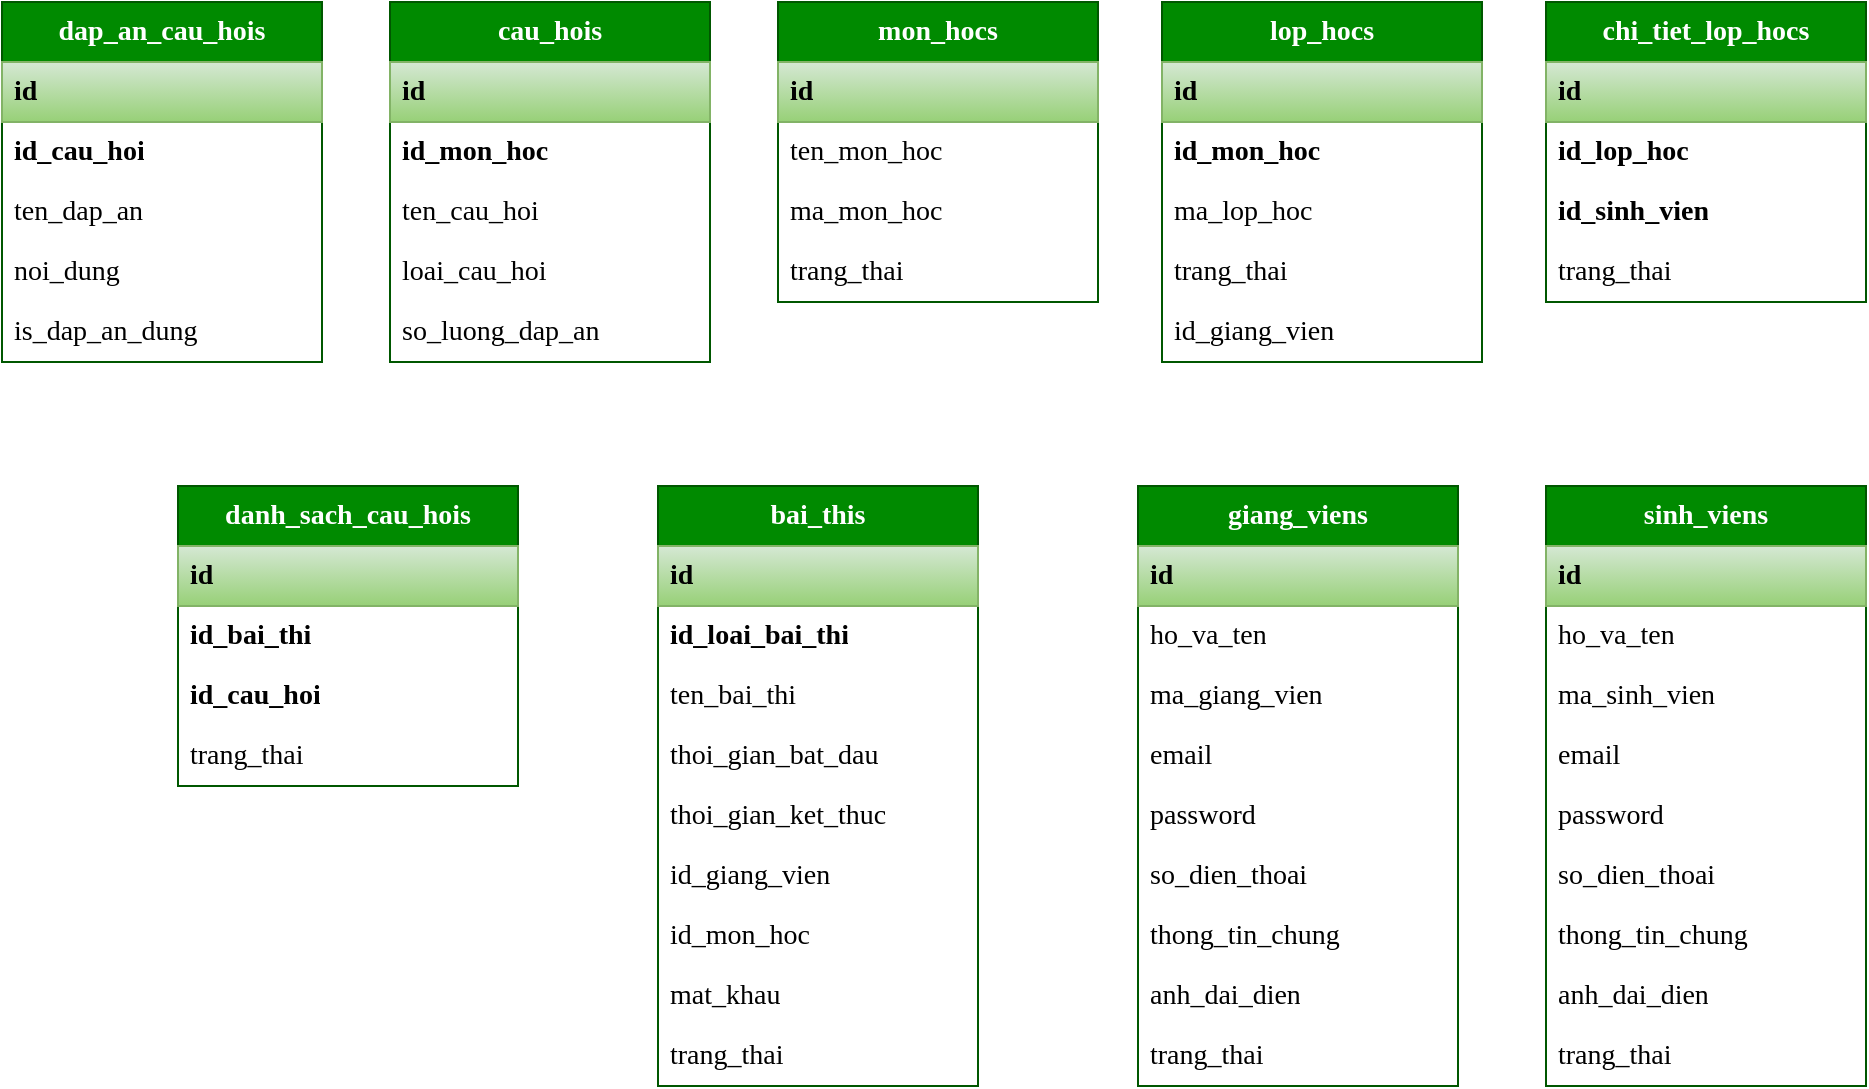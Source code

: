 <mxfile version="24.8.6">
  <diagram id="C5RBs43oDa-KdzZeNtuy" name="CSDL">
    <mxGraphModel dx="756" dy="1557" grid="1" gridSize="12" guides="1" tooltips="1" connect="1" arrows="1" fold="1" page="1" pageScale="1" pageWidth="827" pageHeight="1169" math="0" shadow="0">
      <root>
        <mxCell id="WIyWlLk6GJQsqaUBKTNV-0" />
        <mxCell id="WIyWlLk6GJQsqaUBKTNV-1" parent="WIyWlLk6GJQsqaUBKTNV-0" />
        <mxCell id="y4bgnVAZnaOwEdJMbW9W-0" value="dap_an_cau_hois" style="swimlane;fontStyle=1;childLayout=stackLayout;horizontal=1;startSize=30;horizontalStack=0;resizeParent=1;resizeParentMax=0;resizeLast=0;collapsible=1;marginBottom=0;whiteSpace=wrap;html=1;fillColor=#008a00;strokeColor=#005700;fontColor=#ffffff;fontFamily=Verdana;fontSize=14;" vertex="1" parent="WIyWlLk6GJQsqaUBKTNV-1">
          <mxGeometry x="140" y="-50" width="160" height="180" as="geometry" />
        </mxCell>
        <mxCell id="y4bgnVAZnaOwEdJMbW9W-1" value="id" style="text;strokeColor=#82b366;fillColor=#d5e8d4;align=left;verticalAlign=middle;spacingLeft=4;spacingRight=4;overflow=hidden;points=[[0,0.5],[1,0.5]];portConstraint=eastwest;rotatable=0;whiteSpace=wrap;html=1;fontSize=14;fontFamily=Verdana;gradientColor=#97d077;fontStyle=1" vertex="1" parent="y4bgnVAZnaOwEdJMbW9W-0">
          <mxGeometry y="30" width="160" height="30" as="geometry" />
        </mxCell>
        <mxCell id="y4bgnVAZnaOwEdJMbW9W-2" value="id_cau_hoi" style="text;strokeColor=none;fillColor=none;align=left;verticalAlign=middle;spacingLeft=4;spacingRight=4;overflow=hidden;points=[[0,0.5],[1,0.5]];portConstraint=eastwest;rotatable=0;whiteSpace=wrap;html=1;fontSize=14;fontFamily=Verdana;fontStyle=1" vertex="1" parent="y4bgnVAZnaOwEdJMbW9W-0">
          <mxGeometry y="60" width="160" height="30" as="geometry" />
        </mxCell>
        <mxCell id="y4bgnVAZnaOwEdJMbW9W-3" value="ten_dap_an" style="text;strokeColor=none;fillColor=none;align=left;verticalAlign=middle;spacingLeft=4;spacingRight=4;overflow=hidden;points=[[0,0.5],[1,0.5]];portConstraint=eastwest;rotatable=0;whiteSpace=wrap;html=1;fontSize=14;fontFamily=Verdana;" vertex="1" parent="y4bgnVAZnaOwEdJMbW9W-0">
          <mxGeometry y="90" width="160" height="30" as="geometry" />
        </mxCell>
        <mxCell id="y4bgnVAZnaOwEdJMbW9W-4" value="noi_dung&lt;span style=&quot;color: rgba(0, 0, 0, 0); font-family: monospace; font-size: 0px; text-wrap-mode: nowrap;&quot;&gt;%3CmxGraphModel%3E%3Croot%3E%3CmxCell%20id%3D%220%22%2F%3E%3CmxCell%20id%3D%221%22%20parent%3D%220%22%2F%3E%3CmxCell%20id%3D%222%22%20value%3D%22ten_dap_an%22%20style%3D%22text%3BstrokeColor%3Dnone%3BfillColor%3Dnone%3Balign%3Dleft%3BverticalAlign%3Dmiddle%3BspacingLeft%3D4%3BspacingRight%3D4%3Boverflow%3Dhidden%3Bpoints%3D%5B%5B0%2C0.5%5D%2C%5B1%2C0.5%5D%5D%3BportConstraint%3Deastwest%3Brotatable%3D0%3BwhiteSpace%3Dwrap%3Bhtml%3D1%3BfontSize%3D14%3BfontFamily%3DVerdana%3B%22%20vertex%3D%221%22%20parent%3D%221%22%3E%3CmxGeometry%20x%3D%22140%22%20y%3D%2240%22%20width%3D%22160%22%20height%3D%2230%22%20as%3D%22geometry%22%2F%3E%3C%2FmxCell%3E%3C%2Froot%3E%3C%2FmxGraphModel%3E&lt;/span&gt;" style="text;strokeColor=none;fillColor=none;align=left;verticalAlign=middle;spacingLeft=4;spacingRight=4;overflow=hidden;points=[[0,0.5],[1,0.5]];portConstraint=eastwest;rotatable=0;whiteSpace=wrap;html=1;fontSize=14;fontFamily=Verdana;" vertex="1" parent="y4bgnVAZnaOwEdJMbW9W-0">
          <mxGeometry y="120" width="160" height="30" as="geometry" />
        </mxCell>
        <mxCell id="y4bgnVAZnaOwEdJMbW9W-5" value="is_dap_an_dung" style="text;strokeColor=none;fillColor=none;align=left;verticalAlign=middle;spacingLeft=4;spacingRight=4;overflow=hidden;points=[[0,0.5],[1,0.5]];portConstraint=eastwest;rotatable=0;whiteSpace=wrap;html=1;fontSize=14;fontFamily=Verdana;" vertex="1" parent="y4bgnVAZnaOwEdJMbW9W-0">
          <mxGeometry y="150" width="160" height="30" as="geometry" />
        </mxCell>
        <mxCell id="y4bgnVAZnaOwEdJMbW9W-6" value="cau_hois" style="swimlane;fontStyle=1;childLayout=stackLayout;horizontal=1;startSize=30;horizontalStack=0;resizeParent=1;resizeParentMax=0;resizeLast=0;collapsible=1;marginBottom=0;whiteSpace=wrap;html=1;fillColor=#008a00;strokeColor=#005700;fontColor=#ffffff;fontFamily=Verdana;fontSize=14;" vertex="1" parent="WIyWlLk6GJQsqaUBKTNV-1">
          <mxGeometry x="334" y="-50" width="160" height="180" as="geometry" />
        </mxCell>
        <mxCell id="y4bgnVAZnaOwEdJMbW9W-7" value="id" style="text;strokeColor=#82b366;fillColor=#d5e8d4;align=left;verticalAlign=middle;spacingLeft=4;spacingRight=4;overflow=hidden;points=[[0,0.5],[1,0.5]];portConstraint=eastwest;rotatable=0;whiteSpace=wrap;html=1;fontSize=14;fontFamily=Verdana;gradientColor=#97d077;fontStyle=1" vertex="1" parent="y4bgnVAZnaOwEdJMbW9W-6">
          <mxGeometry y="30" width="160" height="30" as="geometry" />
        </mxCell>
        <mxCell id="y4bgnVAZnaOwEdJMbW9W-8" value="id_mon_hoc" style="text;strokeColor=none;fillColor=none;align=left;verticalAlign=middle;spacingLeft=4;spacingRight=4;overflow=hidden;points=[[0,0.5],[1,0.5]];portConstraint=eastwest;rotatable=0;whiteSpace=wrap;html=1;fontSize=14;fontFamily=Verdana;fontStyle=1" vertex="1" parent="y4bgnVAZnaOwEdJMbW9W-6">
          <mxGeometry y="60" width="160" height="30" as="geometry" />
        </mxCell>
        <mxCell id="y4bgnVAZnaOwEdJMbW9W-9" value="ten_cau_hoi" style="text;strokeColor=none;fillColor=none;align=left;verticalAlign=middle;spacingLeft=4;spacingRight=4;overflow=hidden;points=[[0,0.5],[1,0.5]];portConstraint=eastwest;rotatable=0;whiteSpace=wrap;html=1;fontSize=14;fontFamily=Verdana;" vertex="1" parent="y4bgnVAZnaOwEdJMbW9W-6">
          <mxGeometry y="90" width="160" height="30" as="geometry" />
        </mxCell>
        <mxCell id="y4bgnVAZnaOwEdJMbW9W-10" value="loai_cau_hoi" style="text;strokeColor=none;fillColor=none;align=left;verticalAlign=middle;spacingLeft=4;spacingRight=4;overflow=hidden;points=[[0,0.5],[1,0.5]];portConstraint=eastwest;rotatable=0;whiteSpace=wrap;html=1;fontSize=14;fontFamily=Verdana;" vertex="1" parent="y4bgnVAZnaOwEdJMbW9W-6">
          <mxGeometry y="120" width="160" height="30" as="geometry" />
        </mxCell>
        <mxCell id="y4bgnVAZnaOwEdJMbW9W-11" value="so_luong_dap_an" style="text;strokeColor=none;fillColor=none;align=left;verticalAlign=middle;spacingLeft=4;spacingRight=4;overflow=hidden;points=[[0,0.5],[1,0.5]];portConstraint=eastwest;rotatable=0;whiteSpace=wrap;html=1;fontSize=14;fontFamily=Verdana;" vertex="1" parent="y4bgnVAZnaOwEdJMbW9W-6">
          <mxGeometry y="150" width="160" height="30" as="geometry" />
        </mxCell>
        <mxCell id="y4bgnVAZnaOwEdJMbW9W-12" value="mon_hocs" style="swimlane;fontStyle=1;childLayout=stackLayout;horizontal=1;startSize=30;horizontalStack=0;resizeParent=1;resizeParentMax=0;resizeLast=0;collapsible=1;marginBottom=0;whiteSpace=wrap;html=1;fillColor=#008a00;strokeColor=#005700;fontColor=#ffffff;fontFamily=Verdana;fontSize=14;" vertex="1" parent="WIyWlLk6GJQsqaUBKTNV-1">
          <mxGeometry x="528" y="-50" width="160" height="150" as="geometry" />
        </mxCell>
        <mxCell id="y4bgnVAZnaOwEdJMbW9W-13" value="id" style="text;strokeColor=#82b366;fillColor=#d5e8d4;align=left;verticalAlign=middle;spacingLeft=4;spacingRight=4;overflow=hidden;points=[[0,0.5],[1,0.5]];portConstraint=eastwest;rotatable=0;whiteSpace=wrap;html=1;fontSize=14;fontFamily=Verdana;gradientColor=#97d077;fontStyle=1" vertex="1" parent="y4bgnVAZnaOwEdJMbW9W-12">
          <mxGeometry y="30" width="160" height="30" as="geometry" />
        </mxCell>
        <mxCell id="y4bgnVAZnaOwEdJMbW9W-14" value="ten_mon_hoc" style="text;strokeColor=none;fillColor=none;align=left;verticalAlign=middle;spacingLeft=4;spacingRight=4;overflow=hidden;points=[[0,0.5],[1,0.5]];portConstraint=eastwest;rotatable=0;whiteSpace=wrap;html=1;fontSize=14;fontFamily=Verdana;" vertex="1" parent="y4bgnVAZnaOwEdJMbW9W-12">
          <mxGeometry y="60" width="160" height="30" as="geometry" />
        </mxCell>
        <mxCell id="y4bgnVAZnaOwEdJMbW9W-15" value="ma_mon_hoc" style="text;strokeColor=none;fillColor=none;align=left;verticalAlign=middle;spacingLeft=4;spacingRight=4;overflow=hidden;points=[[0,0.5],[1,0.5]];portConstraint=eastwest;rotatable=0;whiteSpace=wrap;html=1;fontSize=14;fontFamily=Verdana;" vertex="1" parent="y4bgnVAZnaOwEdJMbW9W-12">
          <mxGeometry y="90" width="160" height="30" as="geometry" />
        </mxCell>
        <mxCell id="y4bgnVAZnaOwEdJMbW9W-16" value="trang_thai" style="text;strokeColor=none;fillColor=none;align=left;verticalAlign=middle;spacingLeft=4;spacingRight=4;overflow=hidden;points=[[0,0.5],[1,0.5]];portConstraint=eastwest;rotatable=0;whiteSpace=wrap;html=1;fontSize=14;fontFamily=Verdana;" vertex="1" parent="y4bgnVAZnaOwEdJMbW9W-12">
          <mxGeometry y="120" width="160" height="30" as="geometry" />
        </mxCell>
        <mxCell id="y4bgnVAZnaOwEdJMbW9W-18" value="lop_hocs" style="swimlane;fontStyle=1;childLayout=stackLayout;horizontal=1;startSize=30;horizontalStack=0;resizeParent=1;resizeParentMax=0;resizeLast=0;collapsible=1;marginBottom=0;whiteSpace=wrap;html=1;fillColor=#008a00;strokeColor=#005700;fontColor=#ffffff;fontFamily=Verdana;fontSize=14;" vertex="1" parent="WIyWlLk6GJQsqaUBKTNV-1">
          <mxGeometry x="720" y="-50" width="160" height="180" as="geometry" />
        </mxCell>
        <mxCell id="y4bgnVAZnaOwEdJMbW9W-19" value="id" style="text;strokeColor=#82b366;fillColor=#d5e8d4;align=left;verticalAlign=middle;spacingLeft=4;spacingRight=4;overflow=hidden;points=[[0,0.5],[1,0.5]];portConstraint=eastwest;rotatable=0;whiteSpace=wrap;html=1;fontSize=14;fontFamily=Verdana;gradientColor=#97d077;fontStyle=1" vertex="1" parent="y4bgnVAZnaOwEdJMbW9W-18">
          <mxGeometry y="30" width="160" height="30" as="geometry" />
        </mxCell>
        <mxCell id="y4bgnVAZnaOwEdJMbW9W-20" value="id_mon_hoc" style="text;strokeColor=none;fillColor=none;align=left;verticalAlign=middle;spacingLeft=4;spacingRight=4;overflow=hidden;points=[[0,0.5],[1,0.5]];portConstraint=eastwest;rotatable=0;whiteSpace=wrap;html=1;fontSize=14;fontFamily=Verdana;fontStyle=1" vertex="1" parent="y4bgnVAZnaOwEdJMbW9W-18">
          <mxGeometry y="60" width="160" height="30" as="geometry" />
        </mxCell>
        <mxCell id="y4bgnVAZnaOwEdJMbW9W-21" value="ma_lop_hoc" style="text;strokeColor=none;fillColor=none;align=left;verticalAlign=middle;spacingLeft=4;spacingRight=4;overflow=hidden;points=[[0,0.5],[1,0.5]];portConstraint=eastwest;rotatable=0;whiteSpace=wrap;html=1;fontSize=14;fontFamily=Verdana;" vertex="1" parent="y4bgnVAZnaOwEdJMbW9W-18">
          <mxGeometry y="90" width="160" height="30" as="geometry" />
        </mxCell>
        <mxCell id="y4bgnVAZnaOwEdJMbW9W-22" value="trang_thai" style="text;strokeColor=none;fillColor=none;align=left;verticalAlign=middle;spacingLeft=4;spacingRight=4;overflow=hidden;points=[[0,0.5],[1,0.5]];portConstraint=eastwest;rotatable=0;whiteSpace=wrap;html=1;fontSize=14;fontFamily=Verdana;" vertex="1" parent="y4bgnVAZnaOwEdJMbW9W-18">
          <mxGeometry y="120" width="160" height="30" as="geometry" />
        </mxCell>
        <mxCell id="y4bgnVAZnaOwEdJMbW9W-23" value="id_giang_vien" style="text;strokeColor=none;fillColor=none;align=left;verticalAlign=middle;spacingLeft=4;spacingRight=4;overflow=hidden;points=[[0,0.5],[1,0.5]];portConstraint=eastwest;rotatable=0;whiteSpace=wrap;html=1;fontSize=14;fontFamily=Verdana;" vertex="1" parent="y4bgnVAZnaOwEdJMbW9W-18">
          <mxGeometry y="150" width="160" height="30" as="geometry" />
        </mxCell>
        <mxCell id="y4bgnVAZnaOwEdJMbW9W-24" value="chi_tiet_lop_hocs" style="swimlane;fontStyle=1;childLayout=stackLayout;horizontal=1;startSize=30;horizontalStack=0;resizeParent=1;resizeParentMax=0;resizeLast=0;collapsible=1;marginBottom=0;whiteSpace=wrap;html=1;fillColor=#008a00;strokeColor=#005700;fontColor=#ffffff;fontFamily=Verdana;fontSize=14;" vertex="1" parent="WIyWlLk6GJQsqaUBKTNV-1">
          <mxGeometry x="912" y="-50" width="160" height="150" as="geometry" />
        </mxCell>
        <mxCell id="y4bgnVAZnaOwEdJMbW9W-25" value="id" style="text;strokeColor=#82b366;fillColor=#d5e8d4;align=left;verticalAlign=middle;spacingLeft=4;spacingRight=4;overflow=hidden;points=[[0,0.5],[1,0.5]];portConstraint=eastwest;rotatable=0;whiteSpace=wrap;html=1;fontSize=14;fontFamily=Verdana;gradientColor=#97d077;fontStyle=1" vertex="1" parent="y4bgnVAZnaOwEdJMbW9W-24">
          <mxGeometry y="30" width="160" height="30" as="geometry" />
        </mxCell>
        <mxCell id="y4bgnVAZnaOwEdJMbW9W-26" value="id_lop_hoc" style="text;strokeColor=none;fillColor=none;align=left;verticalAlign=middle;spacingLeft=4;spacingRight=4;overflow=hidden;points=[[0,0.5],[1,0.5]];portConstraint=eastwest;rotatable=0;whiteSpace=wrap;html=1;fontSize=14;fontFamily=Verdana;fontStyle=1" vertex="1" parent="y4bgnVAZnaOwEdJMbW9W-24">
          <mxGeometry y="60" width="160" height="30" as="geometry" />
        </mxCell>
        <mxCell id="y4bgnVAZnaOwEdJMbW9W-27" value="id_sinh_vien" style="text;strokeColor=none;fillColor=none;align=left;verticalAlign=middle;spacingLeft=4;spacingRight=4;overflow=hidden;points=[[0,0.5],[1,0.5]];portConstraint=eastwest;rotatable=0;whiteSpace=wrap;html=1;fontSize=14;fontFamily=Verdana;fontStyle=1" vertex="1" parent="y4bgnVAZnaOwEdJMbW9W-24">
          <mxGeometry y="90" width="160" height="30" as="geometry" />
        </mxCell>
        <mxCell id="y4bgnVAZnaOwEdJMbW9W-28" value="trang_thai" style="text;strokeColor=none;fillColor=none;align=left;verticalAlign=middle;spacingLeft=4;spacingRight=4;overflow=hidden;points=[[0,0.5],[1,0.5]];portConstraint=eastwest;rotatable=0;whiteSpace=wrap;html=1;fontSize=14;fontFamily=Verdana;" vertex="1" parent="y4bgnVAZnaOwEdJMbW9W-24">
          <mxGeometry y="120" width="160" height="30" as="geometry" />
        </mxCell>
        <mxCell id="y4bgnVAZnaOwEdJMbW9W-30" value="sinh_viens" style="swimlane;fontStyle=1;childLayout=stackLayout;horizontal=1;startSize=30;horizontalStack=0;resizeParent=1;resizeParentMax=0;resizeLast=0;collapsible=1;marginBottom=0;whiteSpace=wrap;html=1;fillColor=#008a00;strokeColor=#005700;fontColor=#ffffff;fontFamily=Verdana;fontSize=14;" vertex="1" parent="WIyWlLk6GJQsqaUBKTNV-1">
          <mxGeometry x="912" y="192" width="160" height="300" as="geometry" />
        </mxCell>
        <mxCell id="y4bgnVAZnaOwEdJMbW9W-31" value="id" style="text;strokeColor=#82b366;fillColor=#d5e8d4;align=left;verticalAlign=middle;spacingLeft=4;spacingRight=4;overflow=hidden;points=[[0,0.5],[1,0.5]];portConstraint=eastwest;rotatable=0;whiteSpace=wrap;html=1;fontSize=14;fontFamily=Verdana;gradientColor=#97d077;fontStyle=1" vertex="1" parent="y4bgnVAZnaOwEdJMbW9W-30">
          <mxGeometry y="30" width="160" height="30" as="geometry" />
        </mxCell>
        <mxCell id="y4bgnVAZnaOwEdJMbW9W-32" value="ho_va_ten" style="text;strokeColor=none;fillColor=none;align=left;verticalAlign=middle;spacingLeft=4;spacingRight=4;overflow=hidden;points=[[0,0.5],[1,0.5]];portConstraint=eastwest;rotatable=0;whiteSpace=wrap;html=1;fontSize=14;fontFamily=Verdana;fontStyle=0" vertex="1" parent="y4bgnVAZnaOwEdJMbW9W-30">
          <mxGeometry y="60" width="160" height="30" as="geometry" />
        </mxCell>
        <mxCell id="y4bgnVAZnaOwEdJMbW9W-33" value="ma_sinh_vien" style="text;strokeColor=none;fillColor=none;align=left;verticalAlign=middle;spacingLeft=4;spacingRight=4;overflow=hidden;points=[[0,0.5],[1,0.5]];portConstraint=eastwest;rotatable=0;whiteSpace=wrap;html=1;fontSize=14;fontFamily=Verdana;" vertex="1" parent="y4bgnVAZnaOwEdJMbW9W-30">
          <mxGeometry y="90" width="160" height="30" as="geometry" />
        </mxCell>
        <mxCell id="y4bgnVAZnaOwEdJMbW9W-34" value="email" style="text;strokeColor=none;fillColor=none;align=left;verticalAlign=middle;spacingLeft=4;spacingRight=4;overflow=hidden;points=[[0,0.5],[1,0.5]];portConstraint=eastwest;rotatable=0;whiteSpace=wrap;html=1;fontSize=14;fontFamily=Verdana;" vertex="1" parent="y4bgnVAZnaOwEdJMbW9W-30">
          <mxGeometry y="120" width="160" height="30" as="geometry" />
        </mxCell>
        <mxCell id="y4bgnVAZnaOwEdJMbW9W-35" value="password" style="text;strokeColor=none;fillColor=none;align=left;verticalAlign=middle;spacingLeft=4;spacingRight=4;overflow=hidden;points=[[0,0.5],[1,0.5]];portConstraint=eastwest;rotatable=0;whiteSpace=wrap;html=1;fontSize=14;fontFamily=Verdana;" vertex="1" parent="y4bgnVAZnaOwEdJMbW9W-30">
          <mxGeometry y="150" width="160" height="30" as="geometry" />
        </mxCell>
        <mxCell id="y4bgnVAZnaOwEdJMbW9W-36" value="so_dien_thoai" style="text;strokeColor=none;fillColor=none;align=left;verticalAlign=middle;spacingLeft=4;spacingRight=4;overflow=hidden;points=[[0,0.5],[1,0.5]];portConstraint=eastwest;rotatable=0;whiteSpace=wrap;html=1;fontSize=14;fontFamily=Verdana;" vertex="1" parent="y4bgnVAZnaOwEdJMbW9W-30">
          <mxGeometry y="180" width="160" height="30" as="geometry" />
        </mxCell>
        <mxCell id="y4bgnVAZnaOwEdJMbW9W-37" value="thong_tin_chung&lt;span style=&quot;color: rgba(0, 0, 0, 0); font-family: monospace; font-size: 0px; text-wrap-mode: nowrap;&quot;&gt;%3CmxGraphModel%3E%3Croot%3E%3CmxCell%20id%3D%220%22%2F%3E%3CmxCell%20id%3D%221%22%20parent%3D%220%22%2F%3E%3CmxCell%20id%3D%222%22%20value%3D%22password%22%20style%3D%22text%3BstrokeColor%3Dnone%3BfillColor%3Dnone%3Balign%3Dleft%3BverticalAlign%3Dmiddle%3BspacingLeft%3D4%3BspacingRight%3D4%3Boverflow%3Dhidden%3Bpoints%3D%5B%5B0%2C0.5%5D%2C%5B1%2C0.5%5D%5D%3BportConstraint%3Deastwest%3Brotatable%3D0%3BwhiteSpace%3Dwrap%3Bhtml%3D1%3BfontSize%3D14%3BfontFamily%3DVerdana%3B%22%20vertex%3D%221%22%20parent%3D%221%22%3E%3CmxGeometry%20x%3D%22912%22%20y%3D%22342%22%20width%3D%22160%22%20height%3D%2230%22%20as%3D%22geometry%22%2F%3E%3C%2FmxCell%3E%3C%2Froot%3E%3C%2FmxGraphModel%3E&lt;/span&gt;" style="text;strokeColor=none;fillColor=none;align=left;verticalAlign=middle;spacingLeft=4;spacingRight=4;overflow=hidden;points=[[0,0.5],[1,0.5]];portConstraint=eastwest;rotatable=0;whiteSpace=wrap;html=1;fontSize=14;fontFamily=Verdana;" vertex="1" parent="y4bgnVAZnaOwEdJMbW9W-30">
          <mxGeometry y="210" width="160" height="30" as="geometry" />
        </mxCell>
        <mxCell id="y4bgnVAZnaOwEdJMbW9W-38" value="anh_dai_dien" style="text;strokeColor=none;fillColor=none;align=left;verticalAlign=middle;spacingLeft=4;spacingRight=4;overflow=hidden;points=[[0,0.5],[1,0.5]];portConstraint=eastwest;rotatable=0;whiteSpace=wrap;html=1;fontSize=14;fontFamily=Verdana;" vertex="1" parent="y4bgnVAZnaOwEdJMbW9W-30">
          <mxGeometry y="240" width="160" height="30" as="geometry" />
        </mxCell>
        <mxCell id="y4bgnVAZnaOwEdJMbW9W-39" value="trang_thai" style="text;strokeColor=none;fillColor=none;align=left;verticalAlign=middle;spacingLeft=4;spacingRight=4;overflow=hidden;points=[[0,0.5],[1,0.5]];portConstraint=eastwest;rotatable=0;whiteSpace=wrap;html=1;fontSize=14;fontFamily=Verdana;" vertex="1" parent="y4bgnVAZnaOwEdJMbW9W-30">
          <mxGeometry y="270" width="160" height="30" as="geometry" />
        </mxCell>
        <mxCell id="y4bgnVAZnaOwEdJMbW9W-40" value="giang_viens" style="swimlane;fontStyle=1;childLayout=stackLayout;horizontal=1;startSize=30;horizontalStack=0;resizeParent=1;resizeParentMax=0;resizeLast=0;collapsible=1;marginBottom=0;whiteSpace=wrap;html=1;fillColor=#008a00;strokeColor=#005700;fontColor=#ffffff;fontFamily=Verdana;fontSize=14;" vertex="1" parent="WIyWlLk6GJQsqaUBKTNV-1">
          <mxGeometry x="708" y="192" width="160" height="300" as="geometry" />
        </mxCell>
        <mxCell id="y4bgnVAZnaOwEdJMbW9W-41" value="id" style="text;strokeColor=#82b366;fillColor=#d5e8d4;align=left;verticalAlign=middle;spacingLeft=4;spacingRight=4;overflow=hidden;points=[[0,0.5],[1,0.5]];portConstraint=eastwest;rotatable=0;whiteSpace=wrap;html=1;fontSize=14;fontFamily=Verdana;gradientColor=#97d077;fontStyle=1" vertex="1" parent="y4bgnVAZnaOwEdJMbW9W-40">
          <mxGeometry y="30" width="160" height="30" as="geometry" />
        </mxCell>
        <mxCell id="y4bgnVAZnaOwEdJMbW9W-42" value="ho_va_ten" style="text;strokeColor=none;fillColor=none;align=left;verticalAlign=middle;spacingLeft=4;spacingRight=4;overflow=hidden;points=[[0,0.5],[1,0.5]];portConstraint=eastwest;rotatable=0;whiteSpace=wrap;html=1;fontSize=14;fontFamily=Verdana;fontStyle=0" vertex="1" parent="y4bgnVAZnaOwEdJMbW9W-40">
          <mxGeometry y="60" width="160" height="30" as="geometry" />
        </mxCell>
        <mxCell id="y4bgnVAZnaOwEdJMbW9W-43" value="ma_giang_vien" style="text;strokeColor=none;fillColor=none;align=left;verticalAlign=middle;spacingLeft=4;spacingRight=4;overflow=hidden;points=[[0,0.5],[1,0.5]];portConstraint=eastwest;rotatable=0;whiteSpace=wrap;html=1;fontSize=14;fontFamily=Verdana;" vertex="1" parent="y4bgnVAZnaOwEdJMbW9W-40">
          <mxGeometry y="90" width="160" height="30" as="geometry" />
        </mxCell>
        <mxCell id="y4bgnVAZnaOwEdJMbW9W-44" value="email" style="text;strokeColor=none;fillColor=none;align=left;verticalAlign=middle;spacingLeft=4;spacingRight=4;overflow=hidden;points=[[0,0.5],[1,0.5]];portConstraint=eastwest;rotatable=0;whiteSpace=wrap;html=1;fontSize=14;fontFamily=Verdana;" vertex="1" parent="y4bgnVAZnaOwEdJMbW9W-40">
          <mxGeometry y="120" width="160" height="30" as="geometry" />
        </mxCell>
        <mxCell id="y4bgnVAZnaOwEdJMbW9W-45" value="password" style="text;strokeColor=none;fillColor=none;align=left;verticalAlign=middle;spacingLeft=4;spacingRight=4;overflow=hidden;points=[[0,0.5],[1,0.5]];portConstraint=eastwest;rotatable=0;whiteSpace=wrap;html=1;fontSize=14;fontFamily=Verdana;" vertex="1" parent="y4bgnVAZnaOwEdJMbW9W-40">
          <mxGeometry y="150" width="160" height="30" as="geometry" />
        </mxCell>
        <mxCell id="y4bgnVAZnaOwEdJMbW9W-46" value="so_dien_thoai" style="text;strokeColor=none;fillColor=none;align=left;verticalAlign=middle;spacingLeft=4;spacingRight=4;overflow=hidden;points=[[0,0.5],[1,0.5]];portConstraint=eastwest;rotatable=0;whiteSpace=wrap;html=1;fontSize=14;fontFamily=Verdana;" vertex="1" parent="y4bgnVAZnaOwEdJMbW9W-40">
          <mxGeometry y="180" width="160" height="30" as="geometry" />
        </mxCell>
        <mxCell id="y4bgnVAZnaOwEdJMbW9W-47" value="thong_tin_chung&lt;span style=&quot;color: rgba(0, 0, 0, 0); font-family: monospace; font-size: 0px; text-wrap-mode: nowrap;&quot;&gt;%3CmxGraphModel%3E%3Croot%3E%3CmxCell%20id%3D%220%22%2F%3E%3CmxCell%20id%3D%221%22%20parent%3D%220%22%2F%3E%3CmxCell%20id%3D%222%22%20value%3D%22password%22%20style%3D%22text%3BstrokeColor%3Dnone%3BfillColor%3Dnone%3Balign%3Dleft%3BverticalAlign%3Dmiddle%3BspacingLeft%3D4%3BspacingRight%3D4%3Boverflow%3Dhidden%3Bpoints%3D%5B%5B0%2C0.5%5D%2C%5B1%2C0.5%5D%5D%3BportConstraint%3Deastwest%3Brotatable%3D0%3BwhiteSpace%3Dwrap%3Bhtml%3D1%3BfontSize%3D14%3BfontFamily%3DVerdana%3B%22%20vertex%3D%221%22%20parent%3D%221%22%3E%3CmxGeometry%20x%3D%22912%22%20y%3D%22342%22%20width%3D%22160%22%20height%3D%2230%22%20as%3D%22geometry%22%2F%3E%3C%2FmxCell%3E%3C%2Froot%3E%3C%2FmxGraphModel%3E&lt;/span&gt;" style="text;strokeColor=none;fillColor=none;align=left;verticalAlign=middle;spacingLeft=4;spacingRight=4;overflow=hidden;points=[[0,0.5],[1,0.5]];portConstraint=eastwest;rotatable=0;whiteSpace=wrap;html=1;fontSize=14;fontFamily=Verdana;" vertex="1" parent="y4bgnVAZnaOwEdJMbW9W-40">
          <mxGeometry y="210" width="160" height="30" as="geometry" />
        </mxCell>
        <mxCell id="y4bgnVAZnaOwEdJMbW9W-48" value="anh_dai_dien" style="text;strokeColor=none;fillColor=none;align=left;verticalAlign=middle;spacingLeft=4;spacingRight=4;overflow=hidden;points=[[0,0.5],[1,0.5]];portConstraint=eastwest;rotatable=0;whiteSpace=wrap;html=1;fontSize=14;fontFamily=Verdana;" vertex="1" parent="y4bgnVAZnaOwEdJMbW9W-40">
          <mxGeometry y="240" width="160" height="30" as="geometry" />
        </mxCell>
        <mxCell id="y4bgnVAZnaOwEdJMbW9W-49" value="trang_thai" style="text;strokeColor=none;fillColor=none;align=left;verticalAlign=middle;spacingLeft=4;spacingRight=4;overflow=hidden;points=[[0,0.5],[1,0.5]];portConstraint=eastwest;rotatable=0;whiteSpace=wrap;html=1;fontSize=14;fontFamily=Verdana;" vertex="1" parent="y4bgnVAZnaOwEdJMbW9W-40">
          <mxGeometry y="270" width="160" height="30" as="geometry" />
        </mxCell>
        <mxCell id="y4bgnVAZnaOwEdJMbW9W-50" value="bai_this" style="swimlane;fontStyle=1;childLayout=stackLayout;horizontal=1;startSize=30;horizontalStack=0;resizeParent=1;resizeParentMax=0;resizeLast=0;collapsible=1;marginBottom=0;whiteSpace=wrap;html=1;fillColor=#008a00;strokeColor=#005700;fontColor=#ffffff;fontFamily=Verdana;fontSize=14;" vertex="1" parent="WIyWlLk6GJQsqaUBKTNV-1">
          <mxGeometry x="468" y="192" width="160" height="300" as="geometry" />
        </mxCell>
        <mxCell id="y4bgnVAZnaOwEdJMbW9W-51" value="id" style="text;strokeColor=#82b366;fillColor=#d5e8d4;align=left;verticalAlign=middle;spacingLeft=4;spacingRight=4;overflow=hidden;points=[[0,0.5],[1,0.5]];portConstraint=eastwest;rotatable=0;whiteSpace=wrap;html=1;fontSize=14;fontFamily=Verdana;gradientColor=#97d077;fontStyle=1" vertex="1" parent="y4bgnVAZnaOwEdJMbW9W-50">
          <mxGeometry y="30" width="160" height="30" as="geometry" />
        </mxCell>
        <mxCell id="y4bgnVAZnaOwEdJMbW9W-52" value="id_loai_bai_thi" style="text;strokeColor=none;fillColor=none;align=left;verticalAlign=middle;spacingLeft=4;spacingRight=4;overflow=hidden;points=[[0,0.5],[1,0.5]];portConstraint=eastwest;rotatable=0;whiteSpace=wrap;html=1;fontSize=14;fontFamily=Verdana;fontStyle=1" vertex="1" parent="y4bgnVAZnaOwEdJMbW9W-50">
          <mxGeometry y="60" width="160" height="30" as="geometry" />
        </mxCell>
        <mxCell id="y4bgnVAZnaOwEdJMbW9W-53" value="ten_bai_thi" style="text;strokeColor=none;fillColor=none;align=left;verticalAlign=middle;spacingLeft=4;spacingRight=4;overflow=hidden;points=[[0,0.5],[1,0.5]];portConstraint=eastwest;rotatable=0;whiteSpace=wrap;html=1;fontSize=14;fontFamily=Verdana;" vertex="1" parent="y4bgnVAZnaOwEdJMbW9W-50">
          <mxGeometry y="90" width="160" height="30" as="geometry" />
        </mxCell>
        <mxCell id="y4bgnVAZnaOwEdJMbW9W-54" value="thoi_gian_bat_dau" style="text;strokeColor=none;fillColor=none;align=left;verticalAlign=middle;spacingLeft=4;spacingRight=4;overflow=hidden;points=[[0,0.5],[1,0.5]];portConstraint=eastwest;rotatable=0;whiteSpace=wrap;html=1;fontSize=14;fontFamily=Verdana;" vertex="1" parent="y4bgnVAZnaOwEdJMbW9W-50">
          <mxGeometry y="120" width="160" height="30" as="geometry" />
        </mxCell>
        <mxCell id="y4bgnVAZnaOwEdJMbW9W-55" value="thoi_gian_ket_thuc" style="text;strokeColor=none;fillColor=none;align=left;verticalAlign=middle;spacingLeft=4;spacingRight=4;overflow=hidden;points=[[0,0.5],[1,0.5]];portConstraint=eastwest;rotatable=0;whiteSpace=wrap;html=1;fontSize=14;fontFamily=Verdana;" vertex="1" parent="y4bgnVAZnaOwEdJMbW9W-50">
          <mxGeometry y="150" width="160" height="30" as="geometry" />
        </mxCell>
        <mxCell id="y4bgnVAZnaOwEdJMbW9W-56" value="id_giang_vien" style="text;strokeColor=none;fillColor=none;align=left;verticalAlign=middle;spacingLeft=4;spacingRight=4;overflow=hidden;points=[[0,0.5],[1,0.5]];portConstraint=eastwest;rotatable=0;whiteSpace=wrap;html=1;fontSize=14;fontFamily=Verdana;" vertex="1" parent="y4bgnVAZnaOwEdJMbW9W-50">
          <mxGeometry y="180" width="160" height="30" as="geometry" />
        </mxCell>
        <mxCell id="y4bgnVAZnaOwEdJMbW9W-57" value="id_mon_hoc" style="text;strokeColor=none;fillColor=none;align=left;verticalAlign=middle;spacingLeft=4;spacingRight=4;overflow=hidden;points=[[0,0.5],[1,0.5]];portConstraint=eastwest;rotatable=0;whiteSpace=wrap;html=1;fontSize=14;fontFamily=Verdana;" vertex="1" parent="y4bgnVAZnaOwEdJMbW9W-50">
          <mxGeometry y="210" width="160" height="30" as="geometry" />
        </mxCell>
        <mxCell id="y4bgnVAZnaOwEdJMbW9W-58" value="mat_khau" style="text;strokeColor=none;fillColor=none;align=left;verticalAlign=middle;spacingLeft=4;spacingRight=4;overflow=hidden;points=[[0,0.5],[1,0.5]];portConstraint=eastwest;rotatable=0;whiteSpace=wrap;html=1;fontSize=14;fontFamily=Verdana;" vertex="1" parent="y4bgnVAZnaOwEdJMbW9W-50">
          <mxGeometry y="240" width="160" height="30" as="geometry" />
        </mxCell>
        <mxCell id="y4bgnVAZnaOwEdJMbW9W-59" value="trang_thai" style="text;strokeColor=none;fillColor=none;align=left;verticalAlign=middle;spacingLeft=4;spacingRight=4;overflow=hidden;points=[[0,0.5],[1,0.5]];portConstraint=eastwest;rotatable=0;whiteSpace=wrap;html=1;fontSize=14;fontFamily=Verdana;" vertex="1" parent="y4bgnVAZnaOwEdJMbW9W-50">
          <mxGeometry y="270" width="160" height="30" as="geometry" />
        </mxCell>
        <mxCell id="y4bgnVAZnaOwEdJMbW9W-60" value="danh_sach_cau_hois" style="swimlane;fontStyle=1;childLayout=stackLayout;horizontal=1;startSize=30;horizontalStack=0;resizeParent=1;resizeParentMax=0;resizeLast=0;collapsible=1;marginBottom=0;whiteSpace=wrap;html=1;fillColor=#008a00;strokeColor=#005700;fontColor=#ffffff;fontFamily=Verdana;fontSize=14;" vertex="1" parent="WIyWlLk6GJQsqaUBKTNV-1">
          <mxGeometry x="228" y="192" width="170" height="150" as="geometry" />
        </mxCell>
        <mxCell id="y4bgnVAZnaOwEdJMbW9W-61" value="id" style="text;strokeColor=#82b366;fillColor=#d5e8d4;align=left;verticalAlign=middle;spacingLeft=4;spacingRight=4;overflow=hidden;points=[[0,0.5],[1,0.5]];portConstraint=eastwest;rotatable=0;whiteSpace=wrap;html=1;fontSize=14;fontFamily=Verdana;gradientColor=#97d077;fontStyle=1" vertex="1" parent="y4bgnVAZnaOwEdJMbW9W-60">
          <mxGeometry y="30" width="170" height="30" as="geometry" />
        </mxCell>
        <mxCell id="y4bgnVAZnaOwEdJMbW9W-62" value="id_bai_thi" style="text;strokeColor=none;fillColor=none;align=left;verticalAlign=middle;spacingLeft=4;spacingRight=4;overflow=hidden;points=[[0,0.5],[1,0.5]];portConstraint=eastwest;rotatable=0;whiteSpace=wrap;html=1;fontSize=14;fontFamily=Verdana;fontStyle=1" vertex="1" parent="y4bgnVAZnaOwEdJMbW9W-60">
          <mxGeometry y="60" width="170" height="30" as="geometry" />
        </mxCell>
        <mxCell id="y4bgnVAZnaOwEdJMbW9W-63" value="id_cau_hoi" style="text;strokeColor=none;fillColor=none;align=left;verticalAlign=middle;spacingLeft=4;spacingRight=4;overflow=hidden;points=[[0,0.5],[1,0.5]];portConstraint=eastwest;rotatable=0;whiteSpace=wrap;html=1;fontSize=14;fontFamily=Verdana;fontStyle=1" vertex="1" parent="y4bgnVAZnaOwEdJMbW9W-60">
          <mxGeometry y="90" width="170" height="30" as="geometry" />
        </mxCell>
        <mxCell id="y4bgnVAZnaOwEdJMbW9W-69" value="trang_thai" style="text;strokeColor=none;fillColor=none;align=left;verticalAlign=middle;spacingLeft=4;spacingRight=4;overflow=hidden;points=[[0,0.5],[1,0.5]];portConstraint=eastwest;rotatable=0;whiteSpace=wrap;html=1;fontSize=14;fontFamily=Verdana;" vertex="1" parent="y4bgnVAZnaOwEdJMbW9W-60">
          <mxGeometry y="120" width="170" height="30" as="geometry" />
        </mxCell>
      </root>
    </mxGraphModel>
  </diagram>
</mxfile>
